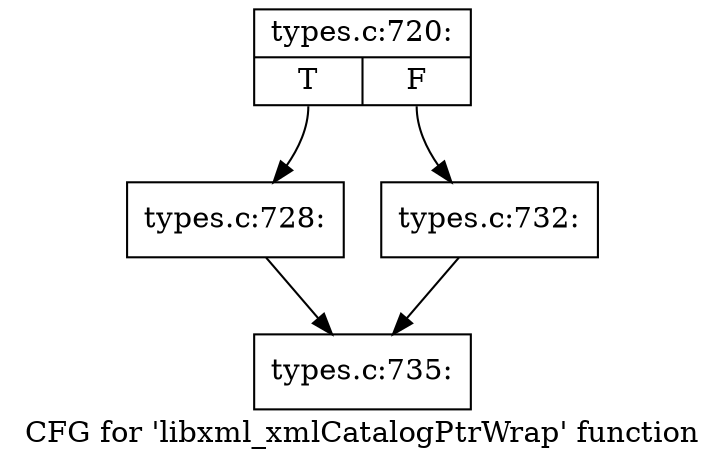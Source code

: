 digraph "CFG for 'libxml_xmlCatalogPtrWrap' function" {
	label="CFG for 'libxml_xmlCatalogPtrWrap' function";

	Node0x43e2f70 [shape=record,label="{types.c:720:|{<s0>T|<s1>F}}"];
	Node0x43e2f70:s0 -> Node0x43e59d0;
	Node0x43e2f70:s1 -> Node0x43e5a20;
	Node0x43e59d0 [shape=record,label="{types.c:728:}"];
	Node0x43e59d0 -> Node0x43e30c0;
	Node0x43e5a20 [shape=record,label="{types.c:732:}"];
	Node0x43e5a20 -> Node0x43e30c0;
	Node0x43e30c0 [shape=record,label="{types.c:735:}"];
}

